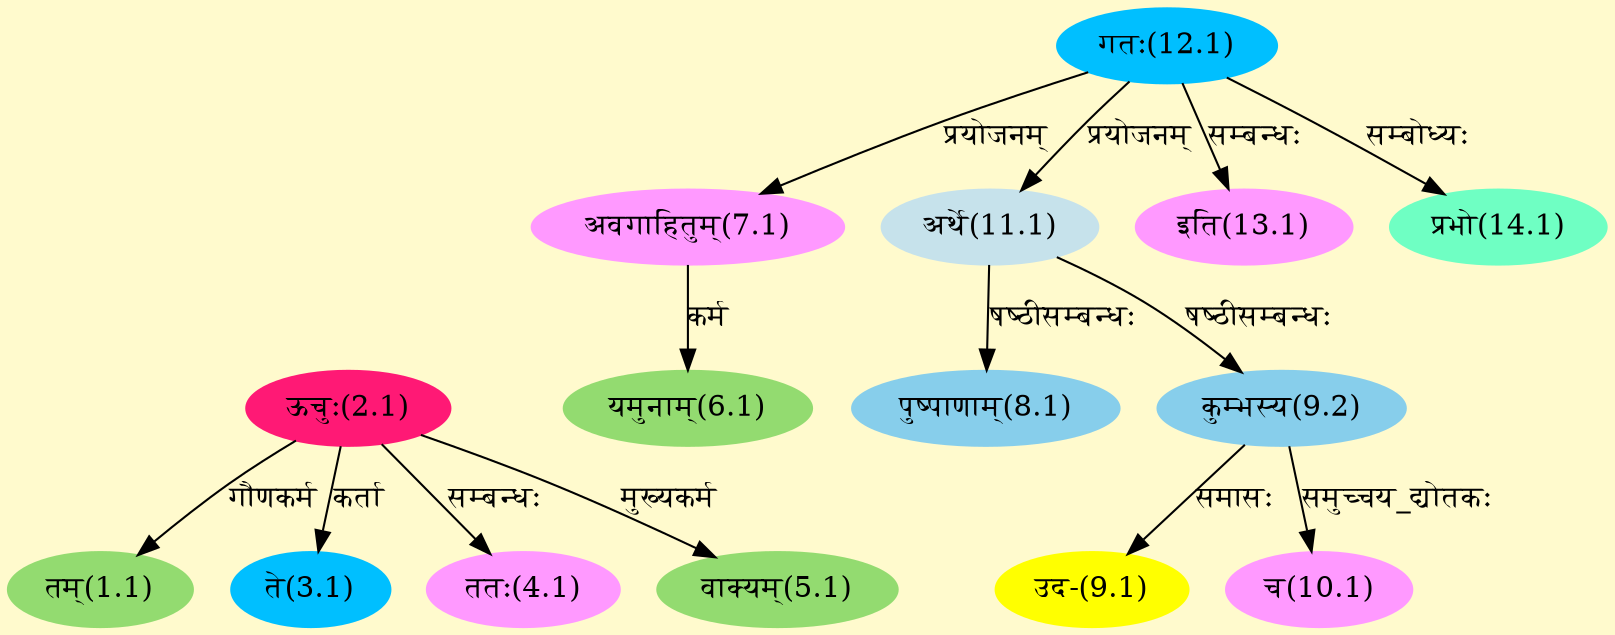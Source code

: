 digraph G{
rankdir=BT;
 compound=true;
 bgcolor="lemonchiffon1";
Node1_1 [style=filled, color="#93DB70" label = "तम्(1.1)"]
Node2_1 [style=filled, color="#FF1975" label = "ऊचुः(2.1)"]
Node [style=filled, color="" label = "()"]
Node3_1 [style=filled, color="#00BFFF" label = "ते(3.1)"]
Node4_1 [style=filled, color="#FF99FF" label = "ततः(4.1)"]
Node5_1 [style=filled, color="#93DB70" label = "वाक्यम्(5.1)"]
Node6_1 [style=filled, color="#93DB70" label = "यमुनाम्(6.1)"]
Node7_1 [style=filled, color="#FF99FF" label = "अवगाहितुम्(7.1)"]
Node12_1 [style=filled, color="#00BFFF" label = "गतः(12.1)"]
Node8_1 [style=filled, color="#87CEEB" label = "पुष्पाणाम्(8.1)"]
Node11_1 [style=filled, color="#C6E2EB" label = "अर्थे(11.1)"]
Node9_1 [style=filled, color="#FFFF00" label = "उद-(9.1)"]
Node9_2 [style=filled, color="#87CEEB" label = "कुम्भस्य(9.2)"]
Node10_1 [style=filled, color="#FF99FF" label = "च(10.1)"]
Node13_1 [style=filled, color="#FF99FF" label = "इति(13.1)"]
Node14_1 [style=filled, color="#6FFFC3" label = "प्रभो(14.1)"]
/* Start of Relations section */

Node1_1 -> Node2_1 [  label="गौणकर्म"  dir="back" ]
Node3_1 -> Node2_1 [  label="कर्ता"  dir="back" ]
Node4_1 -> Node2_1 [  label="सम्बन्धः"  dir="back" ]
Node5_1 -> Node2_1 [  label="मुख्यकर्म"  dir="back" ]
Node6_1 -> Node7_1 [  label="कर्म"  dir="back" ]
Node7_1 -> Node12_1 [  label="प्रयोजनम्"  dir="back" ]
Node8_1 -> Node11_1 [  label="षष्ठीसम्बन्धः"  dir="back" ]
Node9_1 -> Node9_2 [  label="समासः"  dir="back" ]
Node9_2 -> Node11_1 [  label="षष्ठीसम्बन्धः"  dir="back" ]
Node10_1 -> Node9_2 [  label="समुच्चय_द्योतकः"  dir="back" ]
Node11_1 -> Node12_1 [  label="प्रयोजनम्"  dir="back" ]
Node13_1 -> Node12_1 [  label="सम्बन्धः"  dir="back" ]
Node14_1 -> Node12_1 [  label="सम्बोध्यः"  dir="back" ]
}
